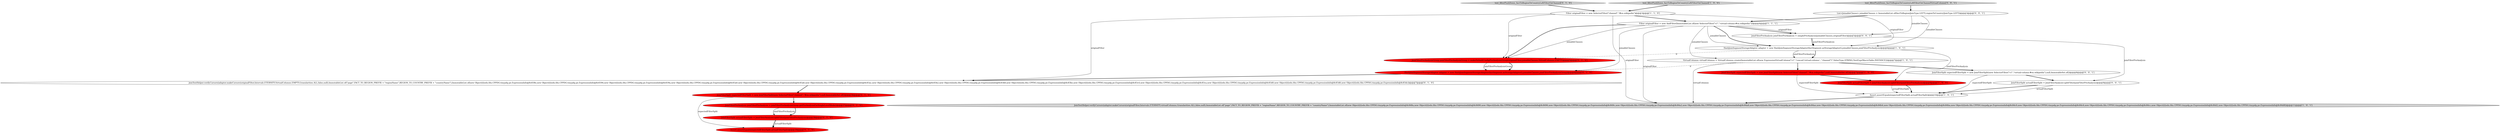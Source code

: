 digraph {
18 [style = filled, label = "List<JoinableClause> joinableClauses = ImmutableList.of(factToRegion(JoinType.LEFT),regionToCountry(JoinType.LEFT))@@@3@@@['0', '0', '1']", fillcolor = white, shape = ellipse image = "AAA0AAABBB3BBB"];
6 [style = filled, label = "VirtualColumns virtualColumns = VirtualColumns.create(ImmutableList.of(new ExpressionVirtualColumn(\"v1\",\"concat('virtual-column-', \"channel\")\",ValueType.STRING,TestExprMacroTable.INSTANCE)))@@@7@@@['1', '0', '1']", fillcolor = white, shape = ellipse image = "AAA0AAABBB1BBB"];
21 [style = filled, label = "JoinFilterSplit expectedFilterSplit = new JoinFilterSplit(new SelectorFilter(\"v1\",\"virtual-column-#en.wikipedia\"),null,ImmutableSet.of())@@@8@@@['0', '0', '1']", fillcolor = white, shape = ellipse image = "AAA0AAABBB3BBB"];
7 [style = filled, label = "JoinFilterSplit expectedFilterSplit = new JoinFilterSplit(new SelectorFilter(\"channel\",\"#en.wikipedia\"),null,ImmutableSet.of())@@@7@@@['1', '0', '0']", fillcolor = red, shape = ellipse image = "AAA1AAABBB1BBB"];
19 [style = filled, label = "test_filterPushDown_factToRegionToCountryLeftFilterOnChannelVirtualColumn['0', '0', '1']", fillcolor = lightgray, shape = diamond image = "AAA0AAABBB3BBB"];
13 [style = filled, label = "Assert.assertEquals(expectedFilterSplit,actualFilterSplit)@@@39@@@['0', '1', '0']", fillcolor = red, shape = ellipse image = "AAA1AAABBB2BBB"];
12 [style = filled, label = "JoinFilterPreAnalysis joinFilterPreAnalysis = joinFilterPreAnalysisGroup.getPreAnalysisForSingleLevelMode()@@@37@@@['0', '1', '0']", fillcolor = red, shape = ellipse image = "AAA1AAABBB2BBB"];
3 [style = filled, label = "Assert.assertEquals(expectedFilterSplit,actualFilterSplit)@@@10@@@['1', '0', '1']", fillcolor = white, shape = ellipse image = "AAA0AAABBB1BBB"];
15 [style = filled, label = "test_filterPushDown_factToRegionToCountryLeftFilterOnChannel['0', '1', '0']", fillcolor = lightgray, shape = diamond image = "AAA0AAABBB2BBB"];
17 [style = filled, label = "JoinFilterSplit actualFilterSplit = JoinFilterAnalyzer.splitFilter(joinFilterPreAnalysis)@@@9@@@['0', '0', '1']", fillcolor = white, shape = ellipse image = "AAA0AAABBB3BBB"];
2 [style = filled, label = "HashJoinSegmentStorageAdapter adapter = new HashJoinSegmentStorageAdapter(factSegment.asStorageAdapter(),joinableClauses,joinFilterPreAnalysis)@@@6@@@['1', '0', '1']", fillcolor = white, shape = ellipse image = "AAA0AAABBB1BBB"];
0 [style = filled, label = "test_filterPushDown_factToRegionToCountryLeftFilterOnChannel['1', '0', '0']", fillcolor = lightgray, shape = diamond image = "AAA0AAABBB1BBB"];
8 [style = filled, label = "Filter originalFilter = new SelectorFilter(\"channel\",\"#en.wikipedia\")@@@3@@@['1', '1', '0']", fillcolor = white, shape = ellipse image = "AAA0AAABBB1BBB"];
14 [style = filled, label = "JoinFilterPreAnalysisGroup joinFilterPreAnalysisGroup = makeDefaultConfigPreAnalysisGroup(originalFilter,joinableClauses,VirtualColumns.EMPTY)@@@5@@@['0', '1', '0']", fillcolor = red, shape = ellipse image = "AAA1AAABBB2BBB"];
11 [style = filled, label = "JoinFilterSplit expectedFilterSplit = new JoinFilterSplit(new SelectorFilter(\"channel\",\"#en.wikipedia\"),null,ImmutableSet.of())@@@36@@@['0', '1', '0']", fillcolor = red, shape = ellipse image = "AAA1AAABBB2BBB"];
20 [style = filled, label = "JoinFilterPreAnalysis joinFilterPreAnalysis = simplePreAnalysis(joinableClauses,originalFilter)@@@5@@@['0', '0', '1']", fillcolor = white, shape = ellipse image = "AAA0AAABBB3BBB"];
5 [style = filled, label = "Filter originalFilter = new AndFilter(ImmutableList.of(new SelectorFilter(\"v1\",\"virtual-column-#en.wikipedia\")))@@@4@@@['1', '1', '1']", fillcolor = white, shape = ellipse image = "AAA0AAABBB1BBB"];
4 [style = filled, label = "JoinTestHelper.verifyCursors(adapter.makeCursors(originalFilter,Intervals.ETERNITY,virtualColumns,Granularities.ALL,false,null),ImmutableList.of(\"page\",FACT_TO_REGION_PREFIX + \"regionName\",REGION_TO_COUNTRY_PREFIX + \"countryName\"),ImmutableList.of(new Object((((edu.fdu.CPPDG.tinypdg.pe.ExpressionInfo@8c848a,new Object((((edu.fdu.CPPDG.tinypdg.pe.ExpressionInfo@8c8490,new Object((((edu.fdu.CPPDG.tinypdg.pe.ExpressionInfo@8c8496,new Object((((edu.fdu.CPPDG.tinypdg.pe.ExpressionInfo@8c849c,new Object((((edu.fdu.CPPDG.tinypdg.pe.ExpressionInfo@8c84a2,new Object((((edu.fdu.CPPDG.tinypdg.pe.ExpressionInfo@8c84a8,new Object((((edu.fdu.CPPDG.tinypdg.pe.ExpressionInfo@8c84ae,new Object((((edu.fdu.CPPDG.tinypdg.pe.ExpressionInfo@8c84b4,new Object((((edu.fdu.CPPDG.tinypdg.pe.ExpressionInfo@8c84ba,new Object((((edu.fdu.CPPDG.tinypdg.pe.ExpressionInfo@8c84c0,new Object((((edu.fdu.CPPDG.tinypdg.pe.ExpressionInfo@8c84c6,new Object((((edu.fdu.CPPDG.tinypdg.pe.ExpressionInfo@8c84cc,new Object((((edu.fdu.CPPDG.tinypdg.pe.ExpressionInfo@8c84d2,new Object((((edu.fdu.CPPDG.tinypdg.pe.ExpressionInfo@8c84d8))@@@11@@@['1', '0', '1']", fillcolor = lightgray, shape = ellipse image = "AAA0AAABBB1BBB"];
10 [style = filled, label = "HashJoinSegmentStorageAdapter adapter = new HashJoinSegmentStorageAdapter(factSegment.asStorageAdapter(),joinableClauses,joinFilterPreAnalysisGroup)@@@6@@@['0', '1', '0']", fillcolor = red, shape = ellipse image = "AAA1AAABBB2BBB"];
16 [style = filled, label = "JoinTestHelper.verifyCursors(adapter.makeCursors(originalFilter,Intervals.ETERNITY,VirtualColumns.EMPTY,Granularities.ALL,false,null),ImmutableList.of(\"page\",FACT_TO_REGION_PREFIX + \"regionName\",REGION_TO_COUNTRY_PREFIX + \"countryName\"),ImmutableList.of(new Object((((edu.fdu.CPPDG.tinypdg.pe.ExpressionInfo@8c838e,new Object((((edu.fdu.CPPDG.tinypdg.pe.ExpressionInfo@8c8394,new Object((((edu.fdu.CPPDG.tinypdg.pe.ExpressionInfo@8c839a,new Object((((edu.fdu.CPPDG.tinypdg.pe.ExpressionInfo@8c83a0,new Object((((edu.fdu.CPPDG.tinypdg.pe.ExpressionInfo@8c83a6,new Object((((edu.fdu.CPPDG.tinypdg.pe.ExpressionInfo@8c83ac,new Object((((edu.fdu.CPPDG.tinypdg.pe.ExpressionInfo@8c83b2,new Object((((edu.fdu.CPPDG.tinypdg.pe.ExpressionInfo@8c83b8,new Object((((edu.fdu.CPPDG.tinypdg.pe.ExpressionInfo@8c83be,new Object((((edu.fdu.CPPDG.tinypdg.pe.ExpressionInfo@8c83c4,new Object((((edu.fdu.CPPDG.tinypdg.pe.ExpressionInfo@8c83ca,new Object((((edu.fdu.CPPDG.tinypdg.pe.ExpressionInfo@8c83d0,new Object((((edu.fdu.CPPDG.tinypdg.pe.ExpressionInfo@8c83d6,new Object((((edu.fdu.CPPDG.tinypdg.pe.ExpressionInfo@8c83dc))@@@7@@@['0', '1', '0']", fillcolor = white, shape = ellipse image = "AAA0AAABBB2BBB"];
1 [style = filled, label = "JoinFilterSplit actualFilterSplit = JoinFilterAnalyzer.splitFilter(joinFilterPreAnalysis)@@@8@@@['1', '0', '0']", fillcolor = red, shape = ellipse image = "AAA1AAABBB1BBB"];
9 [style = filled, label = "JoinFilterSplit actualFilterSplit = JoinFilterAnalyzer.splitFilter(joinFilterPreAnalysis)@@@38@@@['0', '1', '0']", fillcolor = red, shape = ellipse image = "AAA1AAABBB2BBB"];
11->13 [style = solid, label="expectedFilterSplit"];
19->18 [style = bold, label=""];
12->9 [style = solid, label="joinFilterPreAnalysis"];
7->1 [style = bold, label=""];
16->11 [style = bold, label=""];
8->4 [style = solid, label="originalFilter"];
2->6 [style = solid, label="joinFilterPreAnalysis"];
5->20 [style = bold, label=""];
2->6 [style = bold, label=""];
6->21 [style = bold, label=""];
5->6 [style = solid, label="joinableClauses"];
14->10 [style = solid, label="joinFilterPreAnalysisGroup"];
5->2 [style = solid, label="joinableClauses"];
7->3 [style = solid, label="expectedFilterSplit"];
1->3 [style = bold, label=""];
8->16 [style = solid, label="originalFilter"];
14->10 [style = bold, label=""];
11->12 [style = bold, label=""];
5->10 [style = solid, label="joinableClauses"];
1->3 [style = solid, label="actualFilterSplit"];
5->14 [style = bold, label=""];
2->1 [style = solid, label="joinFilterPreAnalysis"];
12->9 [style = bold, label=""];
5->4 [style = solid, label="originalFilter"];
3->4 [style = bold, label=""];
5->14 [style = solid, label="joinableClauses"];
6->10 [style = dashed, label="0"];
20->2 [style = bold, label=""];
5->20 [style = solid, label="originalFilter"];
6->4 [style = solid, label="virtualColumns"];
8->14 [style = solid, label="originalFilter"];
5->2 [style = bold, label=""];
9->13 [style = solid, label="actualFilterSplit"];
21->3 [style = solid, label="expectedFilterSplit"];
2->14 [style = dashed, label="0"];
8->5 [style = bold, label=""];
10->16 [style = bold, label=""];
20->2 [style = solid, label="joinFilterPreAnalysis"];
18->5 [style = bold, label=""];
0->8 [style = bold, label=""];
17->3 [style = solid, label="actualFilterSplit"];
17->3 [style = bold, label=""];
20->17 [style = solid, label="joinFilterPreAnalysis"];
18->2 [style = solid, label="joinableClauses"];
18->20 [style = solid, label="joinableClauses"];
6->7 [style = bold, label=""];
21->17 [style = bold, label=""];
15->8 [style = bold, label=""];
8->2 [style = solid, label="originalFilter"];
9->13 [style = bold, label=""];
}

